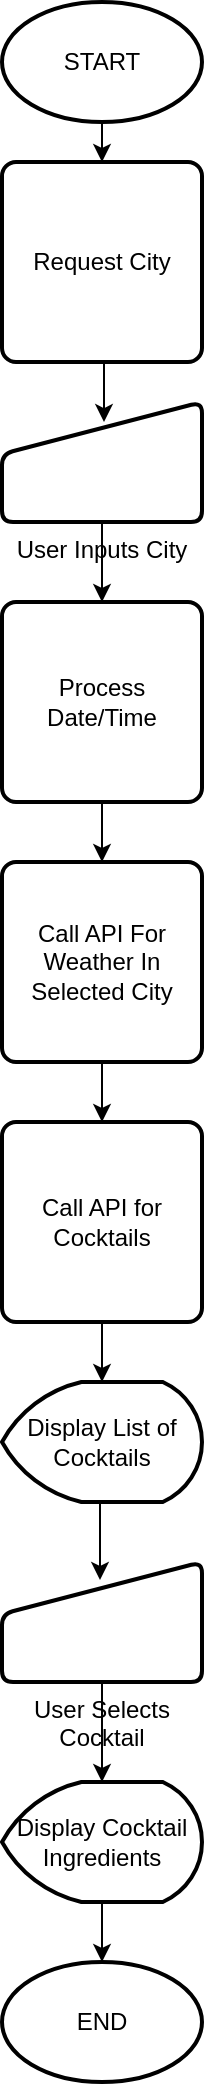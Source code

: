 <mxfile version="11.0.8" type="github"><diagram id="2EBPzf1H_yefsgpLAUvk" name="Page-1"><mxGraphModel dx="868" dy="490" grid="1" gridSize="10" guides="1" tooltips="1" connect="1" arrows="1" fold="1" page="1" pageScale="1" pageWidth="850" pageHeight="1100" math="0" shadow="0"><root><mxCell id="0"/><mxCell id="1" parent="0"/><mxCell id="MxroF6R7F-wcxdJ858j6-1" style="edgeStyle=orthogonalEdgeStyle;rounded=0;orthogonalLoop=1;jettySize=auto;html=1;exitX=0.5;exitY=1;exitDx=0;exitDy=0;exitPerimeter=0;entryX=0.5;entryY=0;entryDx=0;entryDy=0;" edge="1" parent="1" source="7yjxfZ00xvXNwJF3utQL-1" target="7yjxfZ00xvXNwJF3utQL-3"><mxGeometry relative="1" as="geometry"/></mxCell><mxCell id="7yjxfZ00xvXNwJF3utQL-1" value="START" style="strokeWidth=2;html=1;shape=mxgraph.flowchart.start_1;whiteSpace=wrap;" parent="1" vertex="1"><mxGeometry x="375" y="10" width="100" height="60" as="geometry"/></mxCell><mxCell id="MxroF6R7F-wcxdJ858j6-4" style="edgeStyle=orthogonalEdgeStyle;rounded=0;orthogonalLoop=1;jettySize=auto;html=1;exitX=0.5;exitY=1;exitDx=0;exitDy=0;entryX=0.5;entryY=0;entryDx=0;entryDy=0;" edge="1" parent="1" source="7yjxfZ00xvXNwJF3utQL-2" target="7yjxfZ00xvXNwJF3utQL-11"><mxGeometry relative="1" as="geometry"/></mxCell><mxCell id="7yjxfZ00xvXNwJF3utQL-2" value="Process Date/Time" style="rounded=1;whiteSpace=wrap;html=1;absoluteArcSize=1;arcSize=14;strokeWidth=2;" parent="1" vertex="1"><mxGeometry x="375" y="310" width="100" height="100" as="geometry"/></mxCell><mxCell id="MxroF6R7F-wcxdJ858j6-2" style="edgeStyle=orthogonalEdgeStyle;rounded=0;orthogonalLoop=1;jettySize=auto;html=1;exitX=0.5;exitY=1;exitDx=0;exitDy=0;entryX=0.51;entryY=0.167;entryDx=0;entryDy=0;entryPerimeter=0;" edge="1" parent="1" source="7yjxfZ00xvXNwJF3utQL-3" target="7yjxfZ00xvXNwJF3utQL-19"><mxGeometry relative="1" as="geometry"/></mxCell><mxCell id="7yjxfZ00xvXNwJF3utQL-3" value="Request City" style="rounded=1;whiteSpace=wrap;html=1;absoluteArcSize=1;arcSize=14;strokeWidth=2;" parent="1" vertex="1"><mxGeometry x="375" y="90" width="100" height="100" as="geometry"/></mxCell><mxCell id="MxroF6R7F-wcxdJ858j6-7" style="edgeStyle=orthogonalEdgeStyle;rounded=0;orthogonalLoop=1;jettySize=auto;html=1;exitX=0.5;exitY=1;exitDx=0;exitDy=0;exitPerimeter=0;entryX=0.49;entryY=0.15;entryDx=0;entryDy=0;entryPerimeter=0;" edge="1" parent="1" source="7yjxfZ00xvXNwJF3utQL-10" target="7yjxfZ00xvXNwJF3utQL-20"><mxGeometry relative="1" as="geometry"/></mxCell><mxCell id="7yjxfZ00xvXNwJF3utQL-10" value="Display List of Cocktails" style="strokeWidth=2;html=1;shape=mxgraph.flowchart.display;whiteSpace=wrap;" parent="1" vertex="1"><mxGeometry x="375" y="700" width="100" height="60" as="geometry"/></mxCell><mxCell id="MxroF6R7F-wcxdJ858j6-5" style="edgeStyle=orthogonalEdgeStyle;rounded=0;orthogonalLoop=1;jettySize=auto;html=1;exitX=0.5;exitY=1;exitDx=0;exitDy=0;entryX=0.5;entryY=0;entryDx=0;entryDy=0;" edge="1" parent="1" source="7yjxfZ00xvXNwJF3utQL-11" target="7yjxfZ00xvXNwJF3utQL-12"><mxGeometry relative="1" as="geometry"/></mxCell><mxCell id="7yjxfZ00xvXNwJF3utQL-11" value="Call API For Weather In Selected City" style="rounded=1;whiteSpace=wrap;html=1;absoluteArcSize=1;arcSize=14;strokeWidth=2;" parent="1" vertex="1"><mxGeometry x="375" y="440" width="100" height="100" as="geometry"/></mxCell><mxCell id="MxroF6R7F-wcxdJ858j6-6" style="edgeStyle=orthogonalEdgeStyle;rounded=0;orthogonalLoop=1;jettySize=auto;html=1;exitX=0.5;exitY=1;exitDx=0;exitDy=0;entryX=0.5;entryY=0;entryDx=0;entryDy=0;entryPerimeter=0;" edge="1" parent="1" source="7yjxfZ00xvXNwJF3utQL-12" target="7yjxfZ00xvXNwJF3utQL-10"><mxGeometry relative="1" as="geometry"/></mxCell><mxCell id="7yjxfZ00xvXNwJF3utQL-12" value="Call API for Cocktails" style="rounded=1;whiteSpace=wrap;html=1;absoluteArcSize=1;arcSize=14;strokeWidth=2;" parent="1" vertex="1"><mxGeometry x="375" y="570" width="100" height="100" as="geometry"/></mxCell><mxCell id="MxroF6R7F-wcxdJ858j6-3" style="edgeStyle=orthogonalEdgeStyle;rounded=0;orthogonalLoop=1;jettySize=auto;html=1;exitX=0.5;exitY=1;exitDx=0;exitDy=0;entryX=0.5;entryY=0;entryDx=0;entryDy=0;" edge="1" parent="1" source="7yjxfZ00xvXNwJF3utQL-19" target="7yjxfZ00xvXNwJF3utQL-2"><mxGeometry relative="1" as="geometry"/></mxCell><mxCell id="7yjxfZ00xvXNwJF3utQL-19" value="User Inputs City" style="verticalLabelPosition=bottom;verticalAlign=top;html=1;strokeWidth=2;shape=manualInput;whiteSpace=wrap;rounded=1;size=26;arcSize=11;" parent="1" vertex="1"><mxGeometry x="375" y="210" width="100" height="60" as="geometry"/></mxCell><mxCell id="MxroF6R7F-wcxdJ858j6-8" style="edgeStyle=orthogonalEdgeStyle;rounded=0;orthogonalLoop=1;jettySize=auto;html=1;exitX=0.5;exitY=1;exitDx=0;exitDy=0;entryX=0.5;entryY=0;entryDx=0;entryDy=0;entryPerimeter=0;" edge="1" parent="1" source="7yjxfZ00xvXNwJF3utQL-20" target="7yjxfZ00xvXNwJF3utQL-22"><mxGeometry relative="1" as="geometry"/></mxCell><mxCell id="7yjxfZ00xvXNwJF3utQL-20" value="User Selects Cocktail" style="verticalLabelPosition=bottom;verticalAlign=top;html=1;strokeWidth=2;shape=manualInput;whiteSpace=wrap;rounded=1;size=26;arcSize=11;" parent="1" vertex="1"><mxGeometry x="375" y="790" width="100" height="60" as="geometry"/></mxCell><mxCell id="MxroF6R7F-wcxdJ858j6-9" style="edgeStyle=orthogonalEdgeStyle;rounded=0;orthogonalLoop=1;jettySize=auto;html=1;exitX=0.5;exitY=1;exitDx=0;exitDy=0;exitPerimeter=0;entryX=0.5;entryY=0;entryDx=0;entryDy=0;entryPerimeter=0;" edge="1" parent="1" source="7yjxfZ00xvXNwJF3utQL-22" target="7yjxfZ00xvXNwJF3utQL-23"><mxGeometry relative="1" as="geometry"/></mxCell><mxCell id="7yjxfZ00xvXNwJF3utQL-22" value="Display Cocktail Ingredients" style="strokeWidth=2;html=1;shape=mxgraph.flowchart.display;whiteSpace=wrap;" parent="1" vertex="1"><mxGeometry x="375" y="900" width="100" height="60" as="geometry"/></mxCell><mxCell id="7yjxfZ00xvXNwJF3utQL-23" value="END" style="strokeWidth=2;html=1;shape=mxgraph.flowchart.start_1;whiteSpace=wrap;" parent="1" vertex="1"><mxGeometry x="375" y="990" width="100" height="60" as="geometry"/></mxCell></root></mxGraphModel></diagram></mxfile>